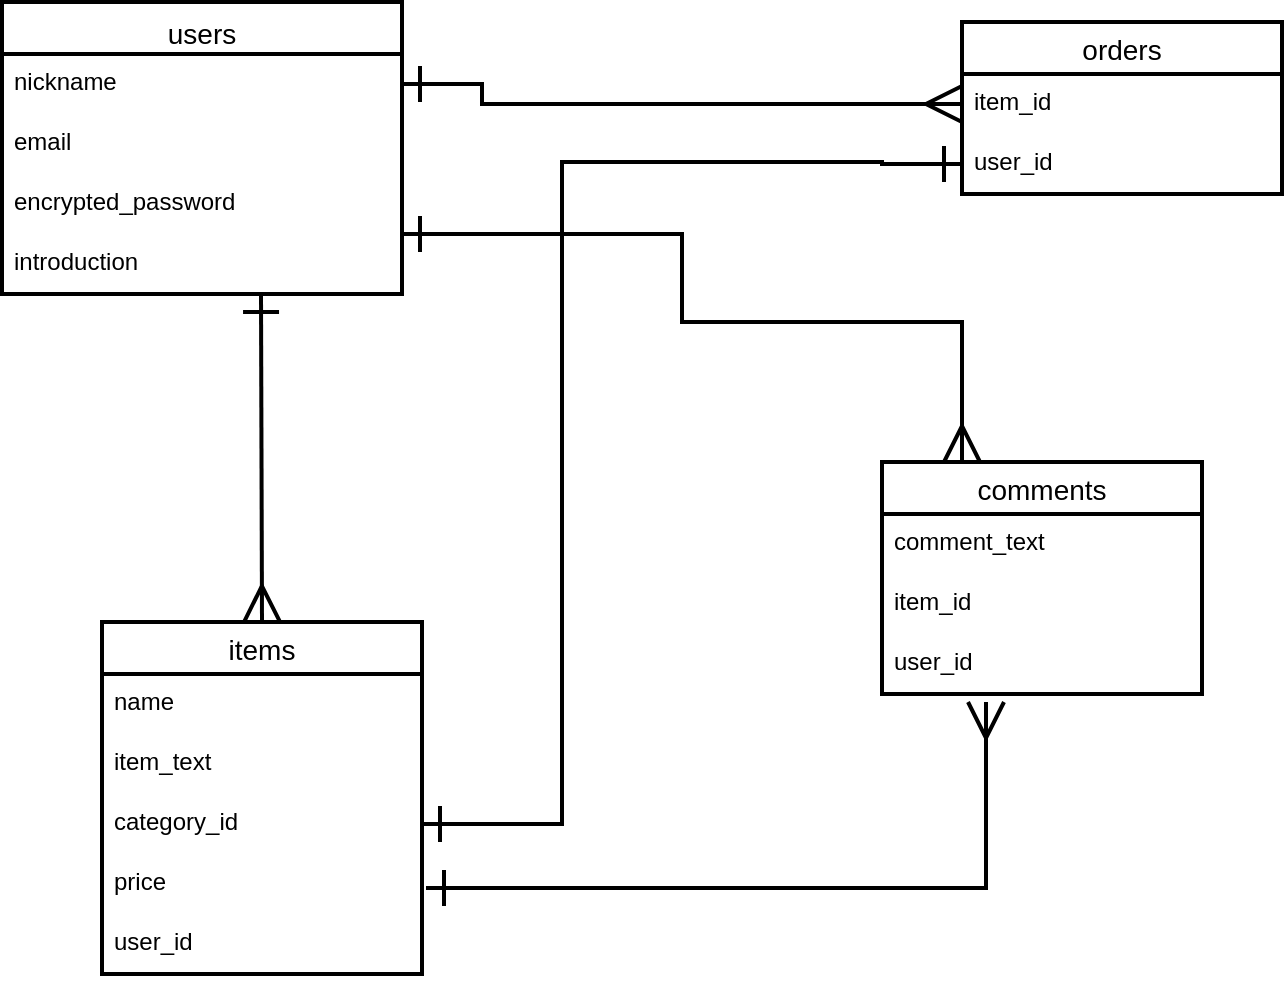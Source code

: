 <mxfile>
    <diagram id="QL7VboTOWXgSwhbfEEHW" name="ページ1">
        <mxGraphModel dx="452" dy="353" grid="1" gridSize="10" guides="1" tooltips="1" connect="1" arrows="1" fold="1" page="1" pageScale="1" pageWidth="827" pageHeight="1169" math="0" shadow="0">
            <root>
                <mxCell id="0"/>
                <mxCell id="1" parent="0"/>
                <mxCell id="2" value="users" style="swimlane;fontStyle=0;childLayout=stackLayout;horizontal=1;startSize=26;horizontalStack=0;resizeParent=1;resizeParentMax=0;resizeLast=0;collapsible=1;marginBottom=0;align=center;fontSize=14;verticalAlign=bottom;swimlaneLine=1;strokeWidth=2;" parent="1" vertex="1">
                    <mxGeometry x="60" y="140" width="200" height="146" as="geometry">
                        <mxRectangle x="10" y="520" width="70" height="26" as="alternateBounds"/>
                    </mxGeometry>
                </mxCell>
                <mxCell id="3" value="nickname" style="text;strokeColor=none;fillColor=none;spacingLeft=4;spacingRight=4;overflow=hidden;rotatable=0;points=[[0,0.5],[1,0.5]];portConstraint=eastwest;fontSize=12;" parent="2" vertex="1">
                    <mxGeometry y="26" width="200" height="30" as="geometry"/>
                </mxCell>
                <mxCell id="4" value="email" style="text;strokeColor=none;fillColor=none;spacingLeft=4;spacingRight=4;overflow=hidden;rotatable=0;points=[[0,0.5],[1,0.5]];portConstraint=eastwest;fontSize=12;" parent="2" vertex="1">
                    <mxGeometry y="56" width="200" height="30" as="geometry"/>
                </mxCell>
                <mxCell id="38" value="encrypted_password" style="text;strokeColor=none;fillColor=none;spacingLeft=4;spacingRight=4;overflow=hidden;rotatable=0;points=[[0,0.5],[1,0.5]];portConstraint=eastwest;fontSize=12;" parent="2" vertex="1">
                    <mxGeometry y="86" width="200" height="30" as="geometry"/>
                </mxCell>
                <mxCell id="66" value="introduction" style="text;strokeColor=none;fillColor=none;spacingLeft=4;spacingRight=4;overflow=hidden;rotatable=0;points=[[0,0.5],[1,0.5]];portConstraint=eastwest;fontSize=12;" parent="2" vertex="1">
                    <mxGeometry y="116" width="200" height="30" as="geometry"/>
                </mxCell>
                <mxCell id="8" value="orders" style="swimlane;fontStyle=0;childLayout=stackLayout;horizontal=1;startSize=26;horizontalStack=0;resizeParent=1;resizeParentMax=0;resizeLast=0;collapsible=1;marginBottom=0;align=center;fontSize=14;strokeWidth=2;" parent="1" vertex="1">
                    <mxGeometry x="540" y="150" width="160" height="86" as="geometry"/>
                </mxCell>
                <mxCell id="9" value="item_id" style="text;strokeColor=none;fillColor=none;spacingLeft=4;spacingRight=4;overflow=hidden;rotatable=0;points=[[0,0.5],[1,0.5]];portConstraint=eastwest;fontSize=12;" parent="8" vertex="1">
                    <mxGeometry y="26" width="160" height="30" as="geometry"/>
                </mxCell>
                <mxCell id="10" value="user_id" style="text;strokeColor=none;fillColor=none;spacingLeft=4;spacingRight=4;overflow=hidden;rotatable=0;points=[[0,0.5],[1,0.5]];portConstraint=eastwest;fontSize=12;" parent="8" vertex="1">
                    <mxGeometry y="56" width="160" height="30" as="geometry"/>
                </mxCell>
                <mxCell id="12" value="comments" style="swimlane;fontStyle=0;childLayout=stackLayout;horizontal=1;startSize=26;horizontalStack=0;resizeParent=1;resizeParentMax=0;resizeLast=0;collapsible=1;marginBottom=0;align=center;fontSize=14;strokeWidth=2;" parent="1" vertex="1">
                    <mxGeometry x="500" y="370" width="160" height="116" as="geometry"/>
                </mxCell>
                <mxCell id="53" value="comment_text" style="text;strokeColor=none;fillColor=none;spacingLeft=4;spacingRight=4;overflow=hidden;rotatable=0;points=[[0,0.5],[1,0.5]];portConstraint=eastwest;fontSize=12;" parent="12" vertex="1">
                    <mxGeometry y="26" width="160" height="30" as="geometry"/>
                </mxCell>
                <mxCell id="72" value="item_id" style="text;strokeColor=none;fillColor=none;spacingLeft=4;spacingRight=4;overflow=hidden;rotatable=0;points=[[0,0.5],[1,0.5]];portConstraint=eastwest;fontSize=12;" parent="12" vertex="1">
                    <mxGeometry y="56" width="160" height="30" as="geometry"/>
                </mxCell>
                <mxCell id="73" value="user_id" style="text;strokeColor=none;fillColor=none;spacingLeft=4;spacingRight=4;overflow=hidden;rotatable=0;points=[[0,0.5],[1,0.5]];portConstraint=eastwest;fontSize=12;" parent="12" vertex="1">
                    <mxGeometry y="86" width="160" height="30" as="geometry"/>
                </mxCell>
                <mxCell id="61" style="edgeStyle=orthogonalEdgeStyle;rounded=0;orthogonalLoop=1;jettySize=auto;html=1;endArrow=ERone;endFill=0;startArrow=ERmany;startFill=0;exitX=0.5;exitY=0;exitDx=0;exitDy=0;strokeWidth=2;endSize=15;startSize=15;" parent="1" source="24" edge="1">
                    <mxGeometry relative="1" as="geometry">
                        <mxPoint x="189.5" y="286" as="targetPoint"/>
                        <mxPoint x="189.5" y="435" as="sourcePoint"/>
                    </mxGeometry>
                </mxCell>
                <mxCell id="24" value="items" style="swimlane;fontStyle=0;childLayout=stackLayout;horizontal=1;startSize=26;horizontalStack=0;resizeParent=1;resizeParentMax=0;resizeLast=0;collapsible=1;marginBottom=0;align=center;fontSize=14;strokeWidth=2;" parent="1" vertex="1">
                    <mxGeometry x="110" y="450" width="160" height="176" as="geometry"/>
                </mxCell>
                <mxCell id="26" value="name" style="text;strokeColor=none;fillColor=none;spacingLeft=4;spacingRight=4;overflow=hidden;rotatable=0;points=[[0,0.5],[1,0.5]];portConstraint=eastwest;fontSize=12;" parent="24" vertex="1">
                    <mxGeometry y="26" width="160" height="30" as="geometry"/>
                </mxCell>
                <mxCell id="75" value="item_text" style="text;strokeColor=none;fillColor=none;spacingLeft=4;spacingRight=4;overflow=hidden;rotatable=0;points=[[0,0.5],[1,0.5]];portConstraint=eastwest;fontSize=12;" parent="24" vertex="1">
                    <mxGeometry y="56" width="160" height="30" as="geometry"/>
                </mxCell>
                <mxCell id="44" value="category_id" style="text;strokeColor=none;fillColor=none;spacingLeft=4;spacingRight=4;overflow=hidden;rotatable=0;points=[[0,0.5],[1,0.5]];portConstraint=eastwest;fontSize=12;" parent="24" vertex="1">
                    <mxGeometry y="86" width="160" height="30" as="geometry"/>
                </mxCell>
                <mxCell id="50" value="price" style="text;strokeColor=none;fillColor=none;spacingLeft=4;spacingRight=4;overflow=hidden;rotatable=0;points=[[0,0.5],[1,0.5]];portConstraint=eastwest;fontSize=12;" parent="24" vertex="1">
                    <mxGeometry y="116" width="160" height="30" as="geometry"/>
                </mxCell>
                <mxCell id="51" value="user_id" style="text;strokeColor=none;fillColor=none;spacingLeft=4;spacingRight=4;overflow=hidden;rotatable=0;points=[[0,0.5],[1,0.5]];portConstraint=eastwest;fontSize=12;" parent="24" vertex="1">
                    <mxGeometry y="146" width="160" height="30" as="geometry"/>
                </mxCell>
                <mxCell id="57" style="edgeStyle=orthogonalEdgeStyle;rounded=0;orthogonalLoop=1;jettySize=auto;html=1;entryX=0;entryY=0.5;entryDx=0;entryDy=0;endArrow=ERmany;endFill=0;startArrow=ERone;startFill=0;endSize=15;strokeWidth=2;startSize=15;" parent="1" source="3" target="9" edge="1">
                    <mxGeometry relative="1" as="geometry">
                        <mxPoint x="260" y="181" as="sourcePoint"/>
                        <Array as="points">
                            <mxPoint x="300" y="181"/>
                            <mxPoint x="300" y="191"/>
                        </Array>
                    </mxGeometry>
                </mxCell>
                <mxCell id="62" style="edgeStyle=orthogonalEdgeStyle;rounded=0;orthogonalLoop=1;jettySize=auto;html=1;startArrow=ERone;startFill=0;endArrow=ERone;endFill=0;entryX=1;entryY=0.5;entryDx=0;entryDy=0;endSize=15;startSize=15;strokeWidth=2;exitX=0;exitY=0.5;exitDx=0;exitDy=0;" parent="1" source="10" target="44" edge="1">
                    <mxGeometry relative="1" as="geometry">
                        <mxPoint x="280" y="551" as="targetPoint"/>
                        <mxPoint x="510" y="220" as="sourcePoint"/>
                        <Array as="points">
                            <mxPoint x="500" y="221"/>
                            <mxPoint x="500" y="220"/>
                            <mxPoint x="340" y="220"/>
                            <mxPoint x="340" y="551"/>
                        </Array>
                    </mxGeometry>
                </mxCell>
                <mxCell id="74" style="edgeStyle=orthogonalEdgeStyle;rounded=0;orthogonalLoop=1;jettySize=auto;html=1;exitX=1;exitY=0.5;exitDx=0;exitDy=0;entryX=0.25;entryY=0;entryDx=0;entryDy=0;endArrow=ERmany;endFill=0;startArrow=ERone;startFill=0;endSize=15;strokeWidth=2;startSize=15;" parent="1" target="12" edge="1">
                    <mxGeometry relative="1" as="geometry">
                        <mxPoint x="260" y="256" as="sourcePoint"/>
                        <mxPoint x="540" y="266" as="targetPoint"/>
                        <Array as="points">
                            <mxPoint x="400" y="256"/>
                            <mxPoint x="400" y="300"/>
                            <mxPoint x="540" y="300"/>
                        </Array>
                    </mxGeometry>
                </mxCell>
                <mxCell id="76" style="edgeStyle=orthogonalEdgeStyle;rounded=0;orthogonalLoop=1;jettySize=auto;html=1;exitX=1;exitY=0.5;exitDx=0;exitDy=0;endArrow=ERmany;endFill=0;startArrow=ERone;startFill=0;endSize=15;strokeWidth=2;startSize=15;" parent="1" edge="1">
                    <mxGeometry relative="1" as="geometry">
                        <mxPoint x="272" y="583" as="sourcePoint"/>
                        <mxPoint x="552" y="490" as="targetPoint"/>
                        <Array as="points">
                            <mxPoint x="552" y="583"/>
                        </Array>
                    </mxGeometry>
                </mxCell>
            </root>
        </mxGraphModel>
    </diagram>
</mxfile>